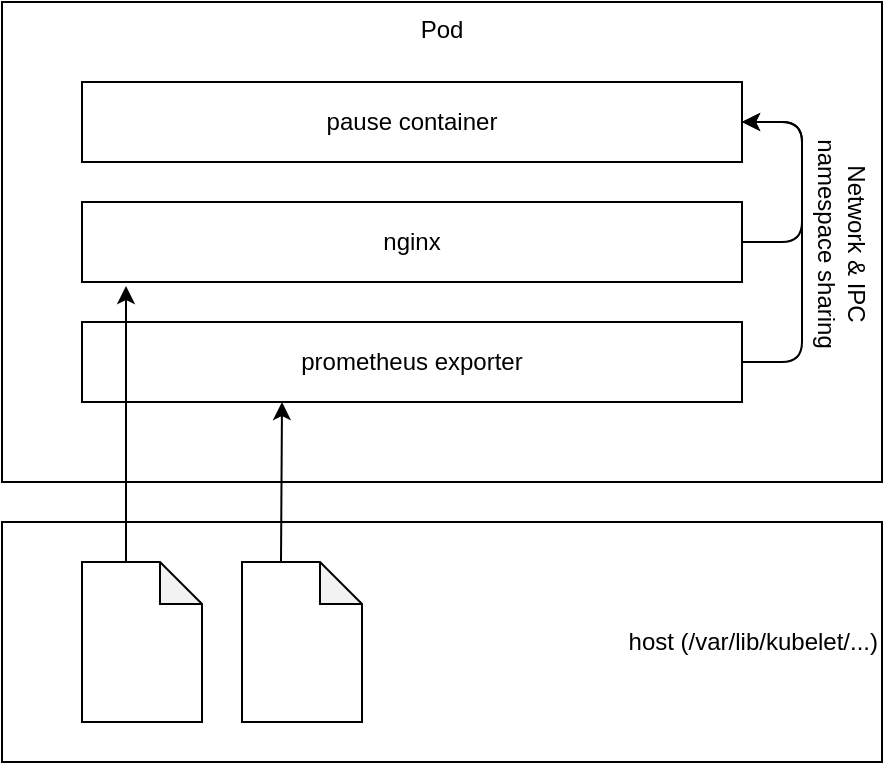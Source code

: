 <mxfile version="12.3.7" type="device" pages="1"><diagram id="hOpsmMj0j3CSse8MyRSQ" name="Page-1"><mxGraphModel dx="2942" dy="1139" grid="1" gridSize="10" guides="1" tooltips="1" connect="1" arrows="1" fold="1" page="1" pageScale="1" pageWidth="827" pageHeight="1169" math="0" shadow="0"><root><mxCell id="0"/><mxCell id="1" parent="0"/><mxCell id="_QqohKhMMZM3uCE5WqKL-19" value="&lt;div&gt;host (/var/lib/kubelet/...)&lt;br&gt;&lt;/div&gt;" style="rounded=0;whiteSpace=wrap;html=1;align=right;" vertex="1" parent="1"><mxGeometry x="80" y="300" width="440" height="120" as="geometry"/></mxCell><mxCell id="_QqohKhMMZM3uCE5WqKL-1" value="Pod" style="rounded=0;whiteSpace=wrap;html=1;horizontal=1;verticalAlign=top;" vertex="1" parent="1"><mxGeometry x="80" y="40" width="440" height="240" as="geometry"/></mxCell><mxCell id="_QqohKhMMZM3uCE5WqKL-2" value="pause container" style="rounded=0;whiteSpace=wrap;html=1;" vertex="1" parent="1"><mxGeometry x="120" y="80" width="330" height="40" as="geometry"/></mxCell><mxCell id="_QqohKhMMZM3uCE5WqKL-3" value="nginx" style="rounded=0;whiteSpace=wrap;html=1;" vertex="1" parent="1"><mxGeometry x="120" y="140" width="330" height="40" as="geometry"/></mxCell><mxCell id="_QqohKhMMZM3uCE5WqKL-4" value="" style="endArrow=classic;html=1;entryX=1;entryY=0.5;entryDx=0;entryDy=0;exitX=1;exitY=0.5;exitDx=0;exitDy=0;edgeStyle=elbowEdgeStyle;" edge="1" parent="1" source="_QqohKhMMZM3uCE5WqKL-3" target="_QqohKhMMZM3uCE5WqKL-2"><mxGeometry width="50" height="50" relative="1" as="geometry"><mxPoint x="100" y="360" as="sourcePoint"/><mxPoint x="150" y="310" as="targetPoint"/><Array as="points"><mxPoint x="480" y="130"/></Array></mxGeometry></mxCell><mxCell id="_QqohKhMMZM3uCE5WqKL-9" value="prometheus exporter" style="rounded=0;whiteSpace=wrap;html=1;" vertex="1" parent="1"><mxGeometry x="120" y="200" width="330" height="40" as="geometry"/></mxCell><mxCell id="_QqohKhMMZM3uCE5WqKL-11" value="" style="endArrow=classic;startArrow=none;html=1;entryX=1;entryY=0.5;entryDx=0;entryDy=0;exitX=1;exitY=0.5;exitDx=0;exitDy=0;edgeStyle=elbowEdgeStyle;startFill=0;" edge="1" parent="1"><mxGeometry width="50" height="50" relative="1" as="geometry"><mxPoint x="450" y="220" as="sourcePoint"/><mxPoint x="450" y="100" as="targetPoint"/><Array as="points"><mxPoint x="480" y="160"/></Array></mxGeometry></mxCell><mxCell id="_QqohKhMMZM3uCE5WqKL-18" value="&lt;div&gt;Network &amp;amp; IPC &lt;br&gt;&lt;/div&gt;&lt;div&gt;namespace sharing&lt;/div&gt;" style="text;html=1;align=center;verticalAlign=middle;resizable=0;points=[];;labelBackgroundColor=#ffffff;rotation=90;" vertex="1" connectable="0" parent="_QqohKhMMZM3uCE5WqKL-11"><mxGeometry x="0.244" y="-2" relative="1" as="geometry"><mxPoint x="18" y="22" as="offset"/></mxGeometry></mxCell><mxCell id="_QqohKhMMZM3uCE5WqKL-13" value="" style="shape=note;whiteSpace=wrap;html=1;backgroundOutline=1;darkOpacity=0.05;size=21;" vertex="1" parent="1"><mxGeometry x="120" y="320" width="60" height="80" as="geometry"/></mxCell><mxCell id="_QqohKhMMZM3uCE5WqKL-14" value="" style="endArrow=classic;html=1;" edge="1" parent="1"><mxGeometry width="50" height="50" relative="1" as="geometry"><mxPoint x="142" y="320" as="sourcePoint"/><mxPoint x="142" y="182" as="targetPoint"/></mxGeometry></mxCell><mxCell id="_QqohKhMMZM3uCE5WqKL-16" value="" style="shape=note;whiteSpace=wrap;html=1;backgroundOutline=1;darkOpacity=0.05;size=21;" vertex="1" parent="1"><mxGeometry x="200" y="320" width="60" height="80" as="geometry"/></mxCell><mxCell id="_QqohKhMMZM3uCE5WqKL-17" value="" style="endArrow=classic;html=1;exitX=0;exitY=0;exitDx=19.5;exitDy=0;exitPerimeter=0;" edge="1" parent="1" source="_QqohKhMMZM3uCE5WqKL-16"><mxGeometry width="50" height="50" relative="1" as="geometry"><mxPoint x="80" y="470" as="sourcePoint"/><mxPoint x="220" y="240" as="targetPoint"/></mxGeometry></mxCell></root></mxGraphModel></diagram></mxfile>